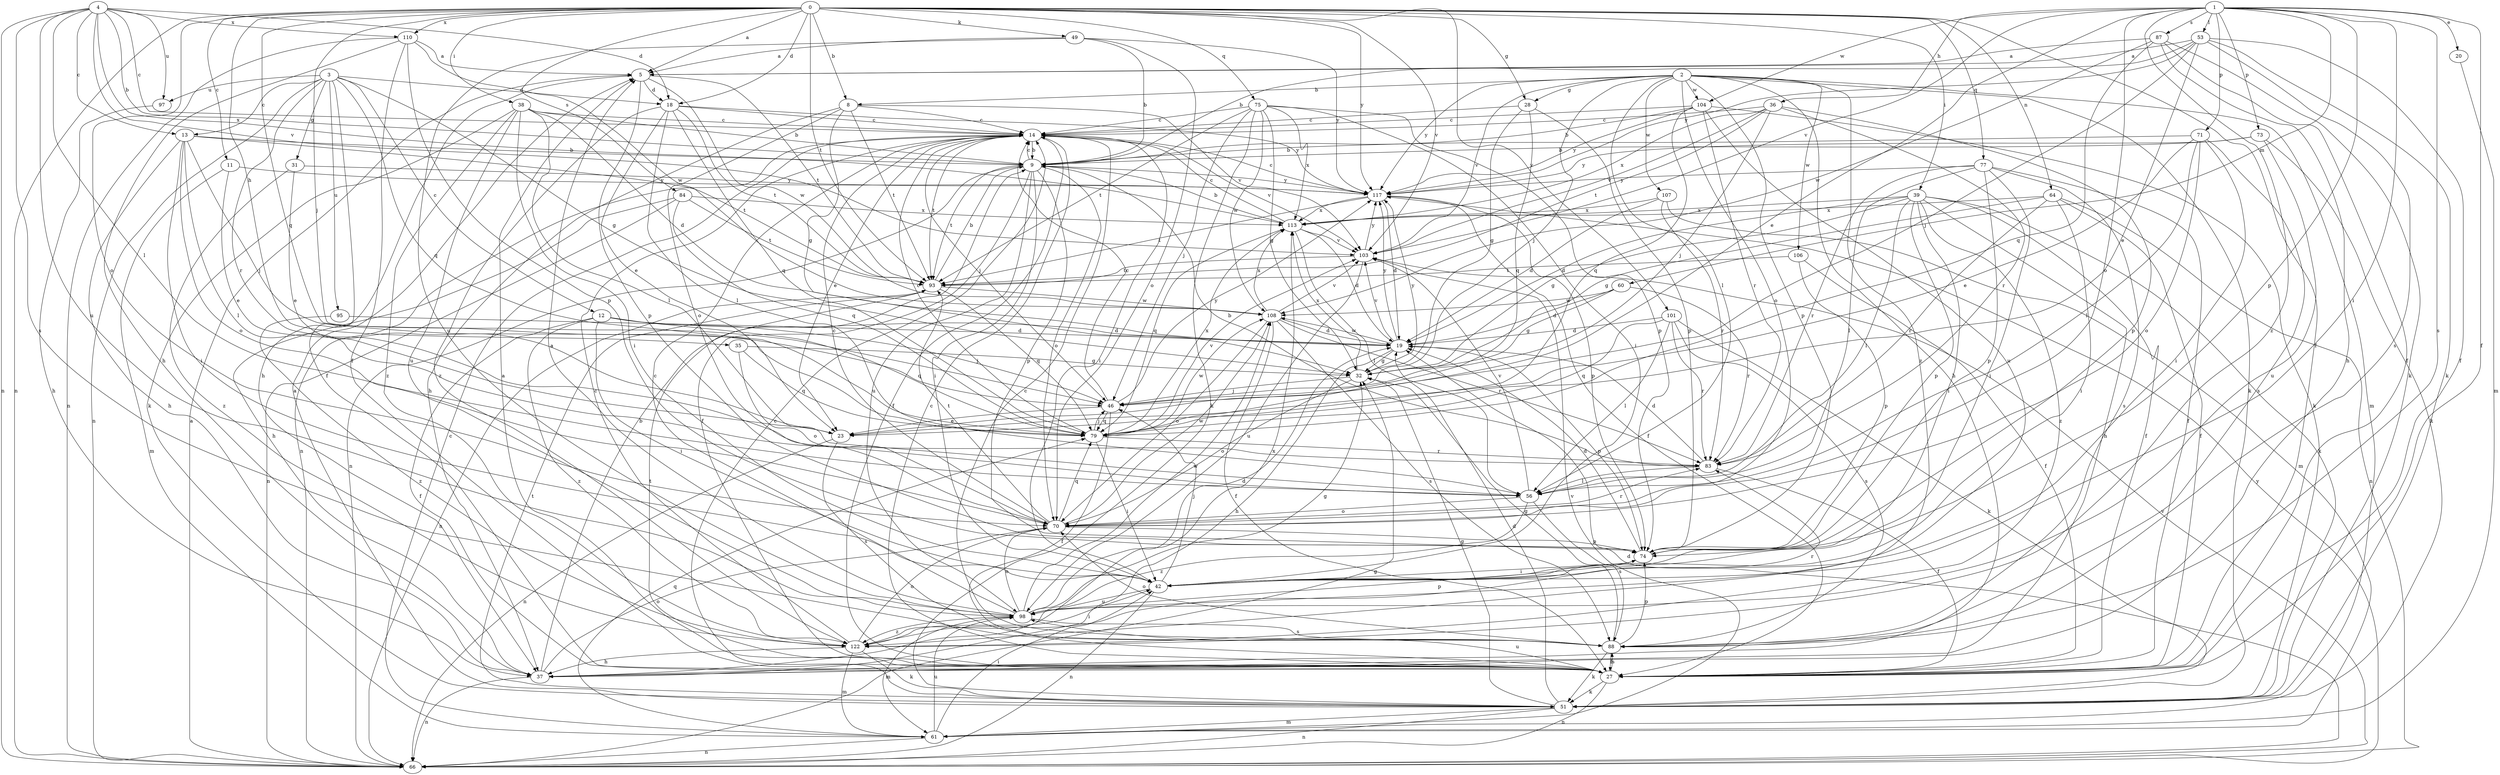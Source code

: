 strict digraph  {
0;
1;
2;
3;
4;
5;
8;
9;
11;
12;
13;
14;
18;
19;
20;
23;
27;
28;
31;
32;
35;
36;
37;
38;
39;
42;
46;
49;
51;
53;
56;
60;
61;
64;
66;
70;
71;
73;
74;
75;
77;
79;
83;
84;
87;
88;
93;
95;
97;
98;
101;
103;
104;
106;
107;
108;
110;
113;
117;
122;
0 -> 5  [label=a];
0 -> 8  [label=b];
0 -> 11  [label=c];
0 -> 18  [label=d];
0 -> 27  [label=f];
0 -> 28  [label=g];
0 -> 35  [label=h];
0 -> 38  [label=i];
0 -> 39  [label=i];
0 -> 46  [label=j];
0 -> 49  [label=k];
0 -> 64  [label=n];
0 -> 66  [label=n];
0 -> 70  [label=o];
0 -> 75  [label=q];
0 -> 77  [label=q];
0 -> 79  [label=q];
0 -> 84  [label=s];
0 -> 93  [label=t];
0 -> 101  [label=v];
0 -> 103  [label=v];
0 -> 110  [label=x];
0 -> 117  [label=y];
1 -> 20  [label=e];
1 -> 23  [label=e];
1 -> 27  [label=f];
1 -> 36  [label=h];
1 -> 42  [label=i];
1 -> 53  [label=l];
1 -> 60  [label=m];
1 -> 70  [label=o];
1 -> 71  [label=p];
1 -> 73  [label=p];
1 -> 74  [label=p];
1 -> 87  [label=s];
1 -> 88  [label=s];
1 -> 103  [label=v];
1 -> 104  [label=w];
1 -> 122  [label=z];
2 -> 8  [label=b];
2 -> 28  [label=g];
2 -> 37  [label=h];
2 -> 46  [label=j];
2 -> 51  [label=k];
2 -> 56  [label=l];
2 -> 61  [label=m];
2 -> 70  [label=o];
2 -> 74  [label=p];
2 -> 103  [label=v];
2 -> 104  [label=w];
2 -> 106  [label=w];
2 -> 107  [label=w];
2 -> 117  [label=y];
2 -> 122  [label=z];
3 -> 12  [label=c];
3 -> 13  [label=c];
3 -> 18  [label=d];
3 -> 27  [label=f];
3 -> 31  [label=g];
3 -> 32  [label=g];
3 -> 66  [label=n];
3 -> 79  [label=q];
3 -> 83  [label=r];
3 -> 95  [label=u];
3 -> 97  [label=u];
4 -> 9  [label=b];
4 -> 13  [label=c];
4 -> 14  [label=c];
4 -> 18  [label=d];
4 -> 56  [label=l];
4 -> 66  [label=n];
4 -> 88  [label=s];
4 -> 97  [label=u];
4 -> 98  [label=u];
4 -> 103  [label=v];
4 -> 110  [label=x];
4 -> 113  [label=x];
5 -> 18  [label=d];
5 -> 37  [label=h];
5 -> 74  [label=p];
5 -> 93  [label=t];
5 -> 108  [label=w];
8 -> 14  [label=c];
8 -> 32  [label=g];
8 -> 37  [label=h];
8 -> 70  [label=o];
8 -> 93  [label=t];
8 -> 103  [label=v];
9 -> 14  [label=c];
9 -> 27  [label=f];
9 -> 42  [label=i];
9 -> 66  [label=n];
9 -> 70  [label=o];
9 -> 74  [label=p];
9 -> 93  [label=t];
9 -> 98  [label=u];
9 -> 117  [label=y];
11 -> 23  [label=e];
11 -> 61  [label=m];
11 -> 117  [label=y];
12 -> 19  [label=d];
12 -> 27  [label=f];
12 -> 42  [label=i];
12 -> 46  [label=j];
12 -> 79  [label=q];
12 -> 122  [label=z];
13 -> 9  [label=b];
13 -> 37  [label=h];
13 -> 42  [label=i];
13 -> 46  [label=j];
13 -> 56  [label=l];
13 -> 70  [label=o];
13 -> 93  [label=t];
14 -> 9  [label=b];
14 -> 23  [label=e];
14 -> 27  [label=f];
14 -> 42  [label=i];
14 -> 46  [label=j];
14 -> 66  [label=n];
14 -> 93  [label=t];
14 -> 103  [label=v];
18 -> 14  [label=c];
18 -> 23  [label=e];
18 -> 56  [label=l];
18 -> 79  [label=q];
18 -> 93  [label=t];
18 -> 117  [label=y];
18 -> 122  [label=z];
19 -> 32  [label=g];
19 -> 37  [label=h];
19 -> 74  [label=p];
19 -> 103  [label=v];
19 -> 108  [label=w];
19 -> 117  [label=y];
20 -> 61  [label=m];
23 -> 66  [label=n];
23 -> 88  [label=s];
27 -> 5  [label=a];
27 -> 14  [label=c];
27 -> 51  [label=k];
27 -> 66  [label=n];
27 -> 88  [label=s];
27 -> 93  [label=t];
27 -> 98  [label=u];
28 -> 14  [label=c];
28 -> 32  [label=g];
28 -> 74  [label=p];
28 -> 79  [label=q];
31 -> 23  [label=e];
31 -> 117  [label=y];
31 -> 122  [label=z];
32 -> 46  [label=j];
32 -> 70  [label=o];
32 -> 113  [label=x];
32 -> 117  [label=y];
35 -> 32  [label=g];
35 -> 70  [label=o];
35 -> 79  [label=q];
36 -> 14  [label=c];
36 -> 46  [label=j];
36 -> 74  [label=p];
36 -> 83  [label=r];
36 -> 93  [label=t];
36 -> 103  [label=v];
36 -> 113  [label=x];
37 -> 9  [label=b];
37 -> 66  [label=n];
37 -> 70  [label=o];
37 -> 113  [label=x];
38 -> 9  [label=b];
38 -> 14  [label=c];
38 -> 19  [label=d];
38 -> 42  [label=i];
38 -> 51  [label=k];
38 -> 56  [label=l];
38 -> 98  [label=u];
38 -> 122  [label=z];
39 -> 19  [label=d];
39 -> 27  [label=f];
39 -> 32  [label=g];
39 -> 37  [label=h];
39 -> 42  [label=i];
39 -> 51  [label=k];
39 -> 56  [label=l];
39 -> 74  [label=p];
39 -> 113  [label=x];
39 -> 122  [label=z];
42 -> 46  [label=j];
42 -> 66  [label=n];
42 -> 98  [label=u];
46 -> 14  [label=c];
46 -> 23  [label=e];
46 -> 27  [label=f];
46 -> 79  [label=q];
46 -> 117  [label=y];
49 -> 5  [label=a];
49 -> 9  [label=b];
49 -> 70  [label=o];
49 -> 98  [label=u];
49 -> 117  [label=y];
51 -> 5  [label=a];
51 -> 14  [label=c];
51 -> 19  [label=d];
51 -> 32  [label=g];
51 -> 61  [label=m];
51 -> 66  [label=n];
51 -> 93  [label=t];
53 -> 5  [label=a];
53 -> 9  [label=b];
53 -> 23  [label=e];
53 -> 27  [label=f];
53 -> 46  [label=j];
53 -> 51  [label=k];
53 -> 88  [label=s];
53 -> 117  [label=y];
56 -> 70  [label=o];
56 -> 88  [label=s];
56 -> 103  [label=v];
56 -> 122  [label=z];
60 -> 19  [label=d];
60 -> 32  [label=g];
60 -> 83  [label=r];
60 -> 108  [label=w];
61 -> 14  [label=c];
61 -> 42  [label=i];
61 -> 66  [label=n];
61 -> 79  [label=q];
61 -> 98  [label=u];
61 -> 103  [label=v];
64 -> 27  [label=f];
64 -> 32  [label=g];
64 -> 42  [label=i];
64 -> 66  [label=n];
64 -> 83  [label=r];
64 -> 113  [label=x];
66 -> 5  [label=a];
66 -> 19  [label=d];
66 -> 32  [label=g];
66 -> 103  [label=v];
66 -> 117  [label=y];
70 -> 14  [label=c];
70 -> 74  [label=p];
70 -> 79  [label=q];
70 -> 83  [label=r];
70 -> 93  [label=t];
70 -> 108  [label=w];
71 -> 9  [label=b];
71 -> 23  [label=e];
71 -> 42  [label=i];
71 -> 56  [label=l];
71 -> 70  [label=o];
71 -> 88  [label=s];
73 -> 9  [label=b];
73 -> 51  [label=k];
73 -> 98  [label=u];
73 -> 117  [label=y];
74 -> 19  [label=d];
74 -> 42  [label=i];
75 -> 14  [label=c];
75 -> 32  [label=g];
75 -> 42  [label=i];
75 -> 46  [label=j];
75 -> 51  [label=k];
75 -> 74  [label=p];
75 -> 93  [label=t];
75 -> 108  [label=w];
75 -> 113  [label=x];
77 -> 27  [label=f];
77 -> 42  [label=i];
77 -> 56  [label=l];
77 -> 74  [label=p];
77 -> 83  [label=r];
77 -> 88  [label=s];
77 -> 117  [label=y];
79 -> 14  [label=c];
79 -> 42  [label=i];
79 -> 46  [label=j];
79 -> 83  [label=r];
79 -> 103  [label=v];
79 -> 108  [label=w];
79 -> 113  [label=x];
83 -> 9  [label=b];
83 -> 19  [label=d];
83 -> 27  [label=f];
83 -> 56  [label=l];
84 -> 37  [label=h];
84 -> 66  [label=n];
84 -> 79  [label=q];
84 -> 93  [label=t];
84 -> 113  [label=x];
87 -> 5  [label=a];
87 -> 27  [label=f];
87 -> 37  [label=h];
87 -> 51  [label=k];
87 -> 79  [label=q];
87 -> 108  [label=w];
88 -> 14  [label=c];
88 -> 27  [label=f];
88 -> 32  [label=g];
88 -> 51  [label=k];
88 -> 70  [label=o];
88 -> 74  [label=p];
93 -> 9  [label=b];
93 -> 66  [label=n];
93 -> 79  [label=q];
93 -> 108  [label=w];
95 -> 19  [label=d];
95 -> 122  [label=z];
97 -> 37  [label=h];
98 -> 5  [label=a];
98 -> 14  [label=c];
98 -> 19  [label=d];
98 -> 32  [label=g];
98 -> 61  [label=m];
98 -> 70  [label=o];
98 -> 74  [label=p];
98 -> 88  [label=s];
98 -> 108  [label=w];
98 -> 122  [label=z];
101 -> 19  [label=d];
101 -> 51  [label=k];
101 -> 56  [label=l];
101 -> 79  [label=q];
101 -> 83  [label=r];
101 -> 88  [label=s];
103 -> 93  [label=t];
103 -> 98  [label=u];
103 -> 117  [label=y];
104 -> 9  [label=b];
104 -> 14  [label=c];
104 -> 51  [label=k];
104 -> 79  [label=q];
104 -> 83  [label=r];
104 -> 98  [label=u];
104 -> 117  [label=y];
106 -> 27  [label=f];
106 -> 74  [label=p];
106 -> 93  [label=t];
107 -> 19  [label=d];
107 -> 61  [label=m];
107 -> 83  [label=r];
107 -> 113  [label=x];
108 -> 19  [label=d];
108 -> 27  [label=f];
108 -> 70  [label=o];
108 -> 83  [label=r];
108 -> 88  [label=s];
108 -> 103  [label=v];
108 -> 113  [label=x];
110 -> 5  [label=a];
110 -> 27  [label=f];
110 -> 37  [label=h];
110 -> 66  [label=n];
110 -> 74  [label=p];
110 -> 108  [label=w];
113 -> 9  [label=b];
113 -> 14  [label=c];
113 -> 19  [label=d];
113 -> 56  [label=l];
113 -> 79  [label=q];
113 -> 103  [label=v];
117 -> 14  [label=c];
117 -> 19  [label=d];
117 -> 27  [label=f];
117 -> 74  [label=p];
117 -> 93  [label=t];
117 -> 113  [label=x];
122 -> 14  [label=c];
122 -> 37  [label=h];
122 -> 42  [label=i];
122 -> 51  [label=k];
122 -> 61  [label=m];
122 -> 70  [label=o];
122 -> 83  [label=r];
}
